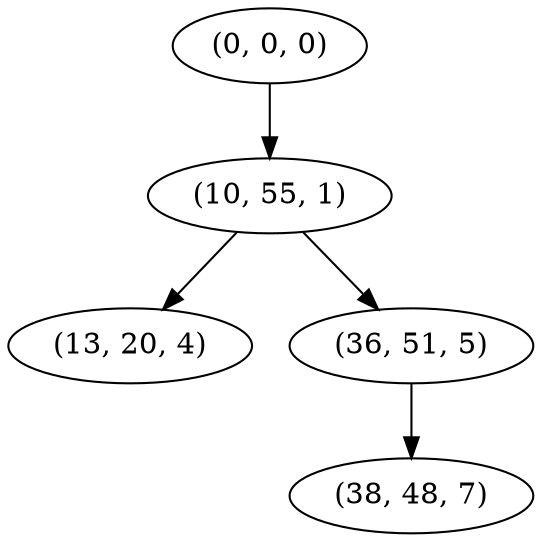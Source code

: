 digraph tree {
    "(0, 0, 0)";
    "(10, 55, 1)";
    "(13, 20, 4)";
    "(36, 51, 5)";
    "(38, 48, 7)";
    "(0, 0, 0)" -> "(10, 55, 1)";
    "(10, 55, 1)" -> "(13, 20, 4)";
    "(10, 55, 1)" -> "(36, 51, 5)";
    "(36, 51, 5)" -> "(38, 48, 7)";
}

